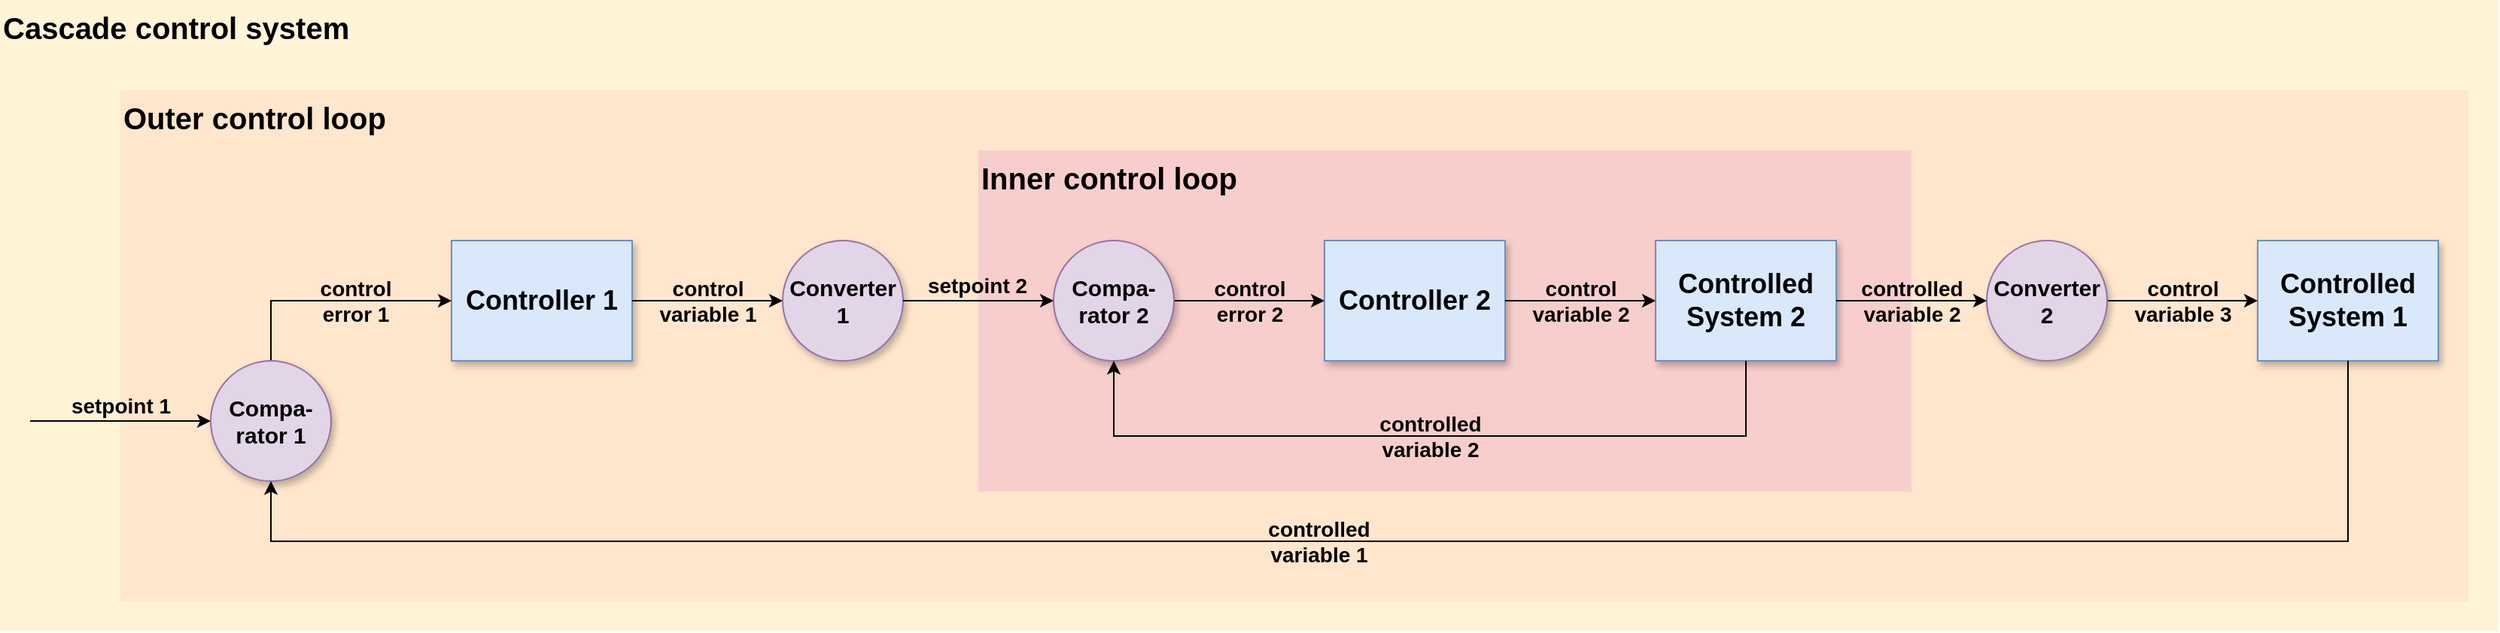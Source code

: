 <mxfile version="20.7.4" type="device"><diagram id="6TlUjYz_UtGE6yc5RoQW" name="Page-1"><mxGraphModel dx="2894" dy="1236" grid="1" gridSize="10" guides="1" tooltips="1" connect="1" arrows="1" fold="1" page="1" pageScale="1" pageWidth="1169" pageHeight="827" math="0" shadow="0"><root><mxCell id="0"/><mxCell id="1" parent="0"/><mxCell id="k9c1HaHxFJZ90Mny6fCP-2" value="Cascade control system" style="rounded=0;whiteSpace=wrap;html=1;labelBackgroundColor=none;fontSize=20;align=left;verticalAlign=top;fontStyle=1;fillColor=#fff2cc;strokeColor=none;opacity=80;" parent="1" vertex="1"><mxGeometry x="40" y="40" width="1660" height="420" as="geometry"/></mxCell><mxCell id="mzSam-bvz0HemA6qBwWi-22" value="Outer control loop" style="rounded=0;whiteSpace=wrap;html=1;labelBackgroundColor=none;fontSize=20;align=left;verticalAlign=top;fontStyle=1;fillColor=#ffe6cc;strokeColor=none;" parent="1" vertex="1"><mxGeometry x="120" y="100" width="1560" height="340" as="geometry"/></mxCell><mxCell id="k9c1HaHxFJZ90Mny6fCP-1" value="Inner control loop" style="rounded=0;whiteSpace=wrap;html=1;labelBackgroundColor=none;fontSize=20;align=left;verticalAlign=top;fontStyle=1;fillColor=#f8cecc;strokeColor=none;dashed=1;" parent="1" vertex="1"><mxGeometry x="690" y="140" width="620" height="227" as="geometry"/></mxCell><mxCell id="mzSam-bvz0HemA6qBwWi-1" value="Controller 1" style="rounded=0;whiteSpace=wrap;html=1;fillColor=#dae8fc;strokeColor=#6c8ebf;fontStyle=1;fontSize=18;shadow=1;container=0;" parent="1" vertex="1"><mxGeometry x="340" y="200" width="120" height="80" as="geometry"/></mxCell><mxCell id="mzSam-bvz0HemA6qBwWi-2" value="Controlled &lt;br style=&quot;font-size: 18px;&quot;&gt;System 1" style="rounded=0;whiteSpace=wrap;html=1;fillColor=#dae8fc;strokeColor=#6c8ebf;fontStyle=1;fontSize=18;shadow=1;container=0;" parent="1" vertex="1"><mxGeometry x="1540" y="200" width="120" height="80" as="geometry"/></mxCell><mxCell id="mzSam-bvz0HemA6qBwWi-5" value="control&lt;br&gt;error 1" style="edgeStyle=orthogonalEdgeStyle;rounded=0;orthogonalLoop=1;jettySize=auto;html=1;entryX=0;entryY=0.5;entryDx=0;entryDy=0;fontSize=14;exitX=0.5;exitY=0;exitDx=0;exitDy=0;labelBackgroundColor=none;fontStyle=1" parent="1" source="mzSam-bvz0HemA6qBwWi-4" target="mzSam-bvz0HemA6qBwWi-1" edge="1"><mxGeometry x="0.2" relative="1" as="geometry"><mxPoint as="offset"/></mxGeometry></mxCell><mxCell id="mzSam-bvz0HemA6qBwWi-9" style="edgeStyle=orthogonalEdgeStyle;rounded=0;orthogonalLoop=1;jettySize=auto;html=1;fontSize=14;endArrow=none;endFill=0;startArrow=classic;startFill=1;" parent="1" source="mzSam-bvz0HemA6qBwWi-4" edge="1"><mxGeometry relative="1" as="geometry"><mxPoint x="60" y="320" as="targetPoint"/></mxGeometry></mxCell><mxCell id="mzSam-bvz0HemA6qBwWi-10" value="setpoint 1" style="edgeLabel;html=1;align=center;verticalAlign=middle;resizable=0;points=[];fontSize=14;labelBackgroundColor=none;fontStyle=1;container=0;" parent="mzSam-bvz0HemA6qBwWi-9" vertex="1" connectable="0"><mxGeometry x="0.783" y="-1" relative="1" as="geometry"><mxPoint x="47" y="-9" as="offset"/></mxGeometry></mxCell><mxCell id="mzSam-bvz0HemA6qBwWi-4" value="Compa-&lt;br&gt;rator 1" style="ellipse;whiteSpace=wrap;html=1;aspect=fixed;fontStyle=1;fontSize=15;fillColor=#e1d5e7;strokeColor=#9673a6;verticalAlign=middle;align=center;shadow=1;container=0;" parent="1" vertex="1"><mxGeometry x="180" y="280" width="80" height="80" as="geometry"/></mxCell><mxCell id="mzSam-bvz0HemA6qBwWi-6" value="controlled&lt;br&gt;variable 1" style="edgeStyle=orthogonalEdgeStyle;rounded=0;orthogonalLoop=1;jettySize=auto;html=1;fontSize=14;entryX=0.5;entryY=1;entryDx=0;entryDy=0;fontStyle=1;labelBackgroundColor=none;exitX=0.5;exitY=1;exitDx=0;exitDy=0;" parent="1" source="mzSam-bvz0HemA6qBwWi-2" target="mzSam-bvz0HemA6qBwWi-4" edge="1"><mxGeometry x="0.045" relative="1" as="geometry"><mxPoint as="offset"/><Array as="points"><mxPoint x="1600" y="400"/><mxPoint x="220" y="400"/></Array></mxGeometry></mxCell><mxCell id="YG99zp0JYDo05oDQie9K-1" value="Controller 2" style="rounded=0;whiteSpace=wrap;html=1;fillColor=#dae8fc;strokeColor=#6c8ebf;fontStyle=1;fontSize=18;shadow=1;container=0;" parent="1" vertex="1"><mxGeometry x="920" y="200" width="120" height="80" as="geometry"/></mxCell><mxCell id="YG99zp0JYDo05oDQie9K-2" value="Controlled &lt;br style=&quot;font-size: 18px;&quot;&gt;System 2" style="rounded=0;whiteSpace=wrap;html=1;fillColor=#dae8fc;strokeColor=#6c8ebf;fontStyle=1;fontSize=18;shadow=1;container=0;" parent="1" vertex="1"><mxGeometry x="1140" y="200" width="120" height="80" as="geometry"/></mxCell><mxCell id="YG99zp0JYDo05oDQie9K-9" value="control&lt;br&gt;variable 2" style="edgeStyle=orthogonalEdgeStyle;rounded=0;orthogonalLoop=1;jettySize=auto;html=1;entryX=0;entryY=0.5;entryDx=0;entryDy=0;labelBackgroundColor=none;fontSize=14;fontStyle=1" parent="1" source="YG99zp0JYDo05oDQie9K-1" target="YG99zp0JYDo05oDQie9K-2" edge="1"><mxGeometry relative="1" as="geometry"/></mxCell><mxCell id="YG99zp0JYDo05oDQie9K-3" value="Converter&lt;br&gt;1" style="ellipse;whiteSpace=wrap;html=1;aspect=fixed;fontStyle=1;fontSize=15;fillColor=#e1d5e7;strokeColor=#9673a6;verticalAlign=middle;align=center;shadow=1;container=0;" parent="1" vertex="1"><mxGeometry x="560" y="200" width="80" height="80" as="geometry"/></mxCell><mxCell id="mzSam-bvz0HemA6qBwWi-7" value="control&lt;br&gt;variable 1" style="edgeStyle=orthogonalEdgeStyle;rounded=0;orthogonalLoop=1;jettySize=auto;html=1;entryX=0;entryY=0.5;entryDx=0;entryDy=0;fontSize=14;labelBackgroundColor=none;fontStyle=1;exitX=1;exitY=0.5;exitDx=0;exitDy=0;" parent="1" source="mzSam-bvz0HemA6qBwWi-1" target="YG99zp0JYDo05oDQie9K-3" edge="1"><mxGeometry relative="1" as="geometry"><mxPoint x="700" y="280" as="targetPoint"/><Array as="points"/><mxPoint as="offset"/></mxGeometry></mxCell><mxCell id="YG99zp0JYDo05oDQie9K-8" value="control&lt;br&gt;error 2" style="edgeStyle=orthogonalEdgeStyle;rounded=0;orthogonalLoop=1;jettySize=auto;html=1;entryX=0;entryY=0.5;entryDx=0;entryDy=0;fontSize=14;fontStyle=1;labelBackgroundColor=none;" parent="1" source="YG99zp0JYDo05oDQie9K-4" target="YG99zp0JYDo05oDQie9K-1" edge="1"><mxGeometry relative="1" as="geometry"/></mxCell><mxCell id="YG99zp0JYDo05oDQie9K-4" value="Compa-&lt;br&gt;rator 2" style="ellipse;whiteSpace=wrap;html=1;aspect=fixed;fontStyle=1;fontSize=15;fillColor=#e1d5e7;strokeColor=#9673a6;verticalAlign=middle;align=center;shadow=1;container=0;" parent="1" vertex="1"><mxGeometry x="740" y="200" width="80" height="80" as="geometry"/></mxCell><mxCell id="LqzZ1AZUUFE0UiOTxQWw-2" value="controlled&lt;br style=&quot;font-size: 14px;&quot;&gt;variable 2" style="edgeStyle=orthogonalEdgeStyle;rounded=0;orthogonalLoop=1;jettySize=auto;html=1;entryX=0.5;entryY=1;entryDx=0;entryDy=0;labelBackgroundColor=none;fontSize=14;fontStyle=1;exitX=0.5;exitY=1;exitDx=0;exitDy=0;" parent="1" source="YG99zp0JYDo05oDQie9K-2" target="YG99zp0JYDo05oDQie9K-4" edge="1"><mxGeometry relative="1" as="geometry"><Array as="points"><mxPoint x="1200" y="330"/><mxPoint x="780" y="330"/></Array><mxPoint as="offset"/></mxGeometry></mxCell><mxCell id="YG99zp0JYDo05oDQie9K-7" value="setpoint 2" style="edgeStyle=orthogonalEdgeStyle;rounded=0;orthogonalLoop=1;jettySize=auto;html=1;entryX=0;entryY=0.5;entryDx=0;entryDy=0;fontStyle=1;fontSize=14;labelBackgroundColor=none;" parent="1" source="YG99zp0JYDo05oDQie9K-3" target="YG99zp0JYDo05oDQie9K-4" edge="1"><mxGeometry x="-0.024" y="10" relative="1" as="geometry"><mxPoint x="866" y="241" as="targetPoint"/><mxPoint as="offset"/></mxGeometry></mxCell><mxCell id="LqzZ1AZUUFE0UiOTxQWw-5" value="control&lt;br&gt;variable 3" style="edgeStyle=orthogonalEdgeStyle;rounded=0;orthogonalLoop=1;jettySize=auto;html=1;entryX=0;entryY=0.5;entryDx=0;entryDy=0;labelBackgroundColor=none;fontSize=14;fontStyle=1" parent="1" source="LqzZ1AZUUFE0UiOTxQWw-3" target="mzSam-bvz0HemA6qBwWi-2" edge="1"><mxGeometry relative="1" as="geometry"/></mxCell><mxCell id="LqzZ1AZUUFE0UiOTxQWw-3" value="Converter&lt;br&gt;2" style="ellipse;whiteSpace=wrap;html=1;aspect=fixed;fontStyle=1;fontSize=15;fillColor=#e1d5e7;strokeColor=#9673a6;verticalAlign=middle;align=center;shadow=1;container=0;" parent="1" vertex="1"><mxGeometry x="1360" y="200" width="80" height="80" as="geometry"/></mxCell><mxCell id="LqzZ1AZUUFE0UiOTxQWw-4" value="controlled&lt;br&gt;variable 2" style="edgeStyle=orthogonalEdgeStyle;rounded=0;orthogonalLoop=1;jettySize=auto;html=1;entryX=0;entryY=0.5;entryDx=0;entryDy=0;labelBackgroundColor=none;fontSize=14;fontStyle=1" parent="1" source="YG99zp0JYDo05oDQie9K-2" target="LqzZ1AZUUFE0UiOTxQWw-3" edge="1"><mxGeometry relative="1" as="geometry"/></mxCell></root></mxGraphModel></diagram></mxfile>